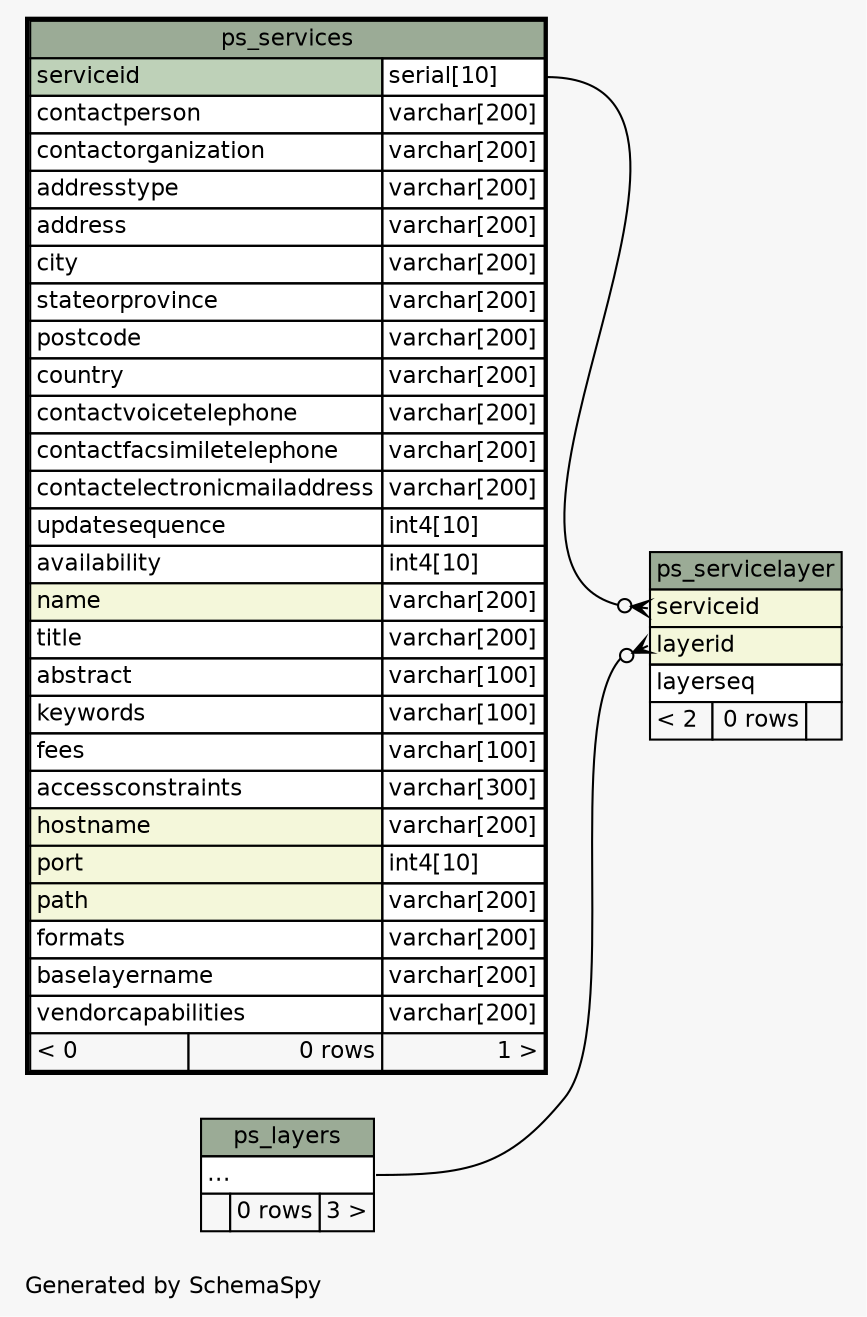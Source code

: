 // dot 2.20.2 on Linux 2.6.32-45-generic
// SchemaSpy rev 590
digraph "twoDegreesRelationshipsDiagram" {
  graph [
    rankdir="RL"
    bgcolor="#f7f7f7"
    label="\nGenerated by SchemaSpy"
    labeljust="l"
    nodesep="0.18"
    ranksep="0.46"
    fontname="Helvetica"
    fontsize="11"
  ];
  node [
    fontname="Helvetica"
    fontsize="11"
    shape="plaintext"
  ];
  edge [
    arrowsize="0.8"
  ];
  "ps_servicelayer":"layerid":w -> "ps_layers":"elipses":e [arrowhead=none dir=back arrowtail=crowodot];
  "ps_servicelayer":"serviceid":w -> "ps_services":"serviceid.type":e [arrowhead=none dir=back arrowtail=crowodot];
  "ps_layers" [
    label=<
    <TABLE BORDER="0" CELLBORDER="1" CELLSPACING="0" BGCOLOR="#ffffff">
      <TR><TD COLSPAN="3" BGCOLOR="#9bab96" ALIGN="CENTER">ps_layers</TD></TR>
      <TR><TD PORT="elipses" COLSPAN="3" ALIGN="LEFT">...</TD></TR>
      <TR><TD ALIGN="LEFT" BGCOLOR="#f7f7f7">  </TD><TD ALIGN="RIGHT" BGCOLOR="#f7f7f7">0 rows</TD><TD ALIGN="RIGHT" BGCOLOR="#f7f7f7">3 &gt;</TD></TR>
    </TABLE>>
    URL="ps_layers.html"
    tooltip="ps_layers"
  ];
  "ps_servicelayer" [
    label=<
    <TABLE BORDER="0" CELLBORDER="1" CELLSPACING="0" BGCOLOR="#ffffff">
      <TR><TD COLSPAN="3" BGCOLOR="#9bab96" ALIGN="CENTER">ps_servicelayer</TD></TR>
      <TR><TD PORT="serviceid" COLSPAN="3" BGCOLOR="#f4f7da" ALIGN="LEFT">serviceid</TD></TR>
      <TR><TD PORT="layerid" COLSPAN="3" BGCOLOR="#f4f7da" ALIGN="LEFT">layerid</TD></TR>
      <TR><TD PORT="layerseq" COLSPAN="3" ALIGN="LEFT">layerseq</TD></TR>
      <TR><TD ALIGN="LEFT" BGCOLOR="#f7f7f7">&lt; 2</TD><TD ALIGN="RIGHT" BGCOLOR="#f7f7f7">0 rows</TD><TD ALIGN="RIGHT" BGCOLOR="#f7f7f7">  </TD></TR>
    </TABLE>>
    URL="ps_servicelayer.html"
    tooltip="ps_servicelayer"
  ];
  "ps_services" [
    label=<
    <TABLE BORDER="2" CELLBORDER="1" CELLSPACING="0" BGCOLOR="#ffffff">
      <TR><TD COLSPAN="3" BGCOLOR="#9bab96" ALIGN="CENTER">ps_services</TD></TR>
      <TR><TD PORT="serviceid" COLSPAN="2" BGCOLOR="#bed1b8" ALIGN="LEFT">serviceid</TD><TD PORT="serviceid.type" ALIGN="LEFT">serial[10]</TD></TR>
      <TR><TD PORT="contactperson" COLSPAN="2" ALIGN="LEFT">contactperson</TD><TD PORT="contactperson.type" ALIGN="LEFT">varchar[200]</TD></TR>
      <TR><TD PORT="contactorganization" COLSPAN="2" ALIGN="LEFT">contactorganization</TD><TD PORT="contactorganization.type" ALIGN="LEFT">varchar[200]</TD></TR>
      <TR><TD PORT="addresstype" COLSPAN="2" ALIGN="LEFT">addresstype</TD><TD PORT="addresstype.type" ALIGN="LEFT">varchar[200]</TD></TR>
      <TR><TD PORT="address" COLSPAN="2" ALIGN="LEFT">address</TD><TD PORT="address.type" ALIGN="LEFT">varchar[200]</TD></TR>
      <TR><TD PORT="city" COLSPAN="2" ALIGN="LEFT">city</TD><TD PORT="city.type" ALIGN="LEFT">varchar[200]</TD></TR>
      <TR><TD PORT="stateorprovince" COLSPAN="2" ALIGN="LEFT">stateorprovince</TD><TD PORT="stateorprovince.type" ALIGN="LEFT">varchar[200]</TD></TR>
      <TR><TD PORT="postcode" COLSPAN="2" ALIGN="LEFT">postcode</TD><TD PORT="postcode.type" ALIGN="LEFT">varchar[200]</TD></TR>
      <TR><TD PORT="country" COLSPAN="2" ALIGN="LEFT">country</TD><TD PORT="country.type" ALIGN="LEFT">varchar[200]</TD></TR>
      <TR><TD PORT="contactvoicetelephone" COLSPAN="2" ALIGN="LEFT">contactvoicetelephone</TD><TD PORT="contactvoicetelephone.type" ALIGN="LEFT">varchar[200]</TD></TR>
      <TR><TD PORT="contactfacsimiletelephone" COLSPAN="2" ALIGN="LEFT">contactfacsimiletelephone</TD><TD PORT="contactfacsimiletelephone.type" ALIGN="LEFT">varchar[200]</TD></TR>
      <TR><TD PORT="contactelectronicmailaddress" COLSPAN="2" ALIGN="LEFT">contactelectronicmailaddress</TD><TD PORT="contactelectronicmailaddress.type" ALIGN="LEFT">varchar[200]</TD></TR>
      <TR><TD PORT="updatesequence" COLSPAN="2" ALIGN="LEFT">updatesequence</TD><TD PORT="updatesequence.type" ALIGN="LEFT">int4[10]</TD></TR>
      <TR><TD PORT="availability" COLSPAN="2" ALIGN="LEFT">availability</TD><TD PORT="availability.type" ALIGN="LEFT">int4[10]</TD></TR>
      <TR><TD PORT="name" COLSPAN="2" BGCOLOR="#f4f7da" ALIGN="LEFT">name</TD><TD PORT="name.type" ALIGN="LEFT">varchar[200]</TD></TR>
      <TR><TD PORT="title" COLSPAN="2" ALIGN="LEFT">title</TD><TD PORT="title.type" ALIGN="LEFT">varchar[200]</TD></TR>
      <TR><TD PORT="abstract" COLSPAN="2" ALIGN="LEFT">abstract</TD><TD PORT="abstract.type" ALIGN="LEFT">varchar[100]</TD></TR>
      <TR><TD PORT="keywords" COLSPAN="2" ALIGN="LEFT">keywords</TD><TD PORT="keywords.type" ALIGN="LEFT">varchar[100]</TD></TR>
      <TR><TD PORT="fees" COLSPAN="2" ALIGN="LEFT">fees</TD><TD PORT="fees.type" ALIGN="LEFT">varchar[100]</TD></TR>
      <TR><TD PORT="accessconstraints" COLSPAN="2" ALIGN="LEFT">accessconstraints</TD><TD PORT="accessconstraints.type" ALIGN="LEFT">varchar[300]</TD></TR>
      <TR><TD PORT="hostname" COLSPAN="2" BGCOLOR="#f4f7da" ALIGN="LEFT">hostname</TD><TD PORT="hostname.type" ALIGN="LEFT">varchar[200]</TD></TR>
      <TR><TD PORT="port" COLSPAN="2" BGCOLOR="#f4f7da" ALIGN="LEFT">port</TD><TD PORT="port.type" ALIGN="LEFT">int4[10]</TD></TR>
      <TR><TD PORT="path" COLSPAN="2" BGCOLOR="#f4f7da" ALIGN="LEFT">path</TD><TD PORT="path.type" ALIGN="LEFT">varchar[200]</TD></TR>
      <TR><TD PORT="formats" COLSPAN="2" ALIGN="LEFT">formats</TD><TD PORT="formats.type" ALIGN="LEFT">varchar[200]</TD></TR>
      <TR><TD PORT="baselayername" COLSPAN="2" ALIGN="LEFT">baselayername</TD><TD PORT="baselayername.type" ALIGN="LEFT">varchar[200]</TD></TR>
      <TR><TD PORT="vendorcapabilities" COLSPAN="2" ALIGN="LEFT">vendorcapabilities</TD><TD PORT="vendorcapabilities.type" ALIGN="LEFT">varchar[200]</TD></TR>
      <TR><TD ALIGN="LEFT" BGCOLOR="#f7f7f7">&lt; 0</TD><TD ALIGN="RIGHT" BGCOLOR="#f7f7f7">0 rows</TD><TD ALIGN="RIGHT" BGCOLOR="#f7f7f7">1 &gt;</TD></TR>
    </TABLE>>
    URL="ps_services.html"
    tooltip="ps_services"
  ];
}
